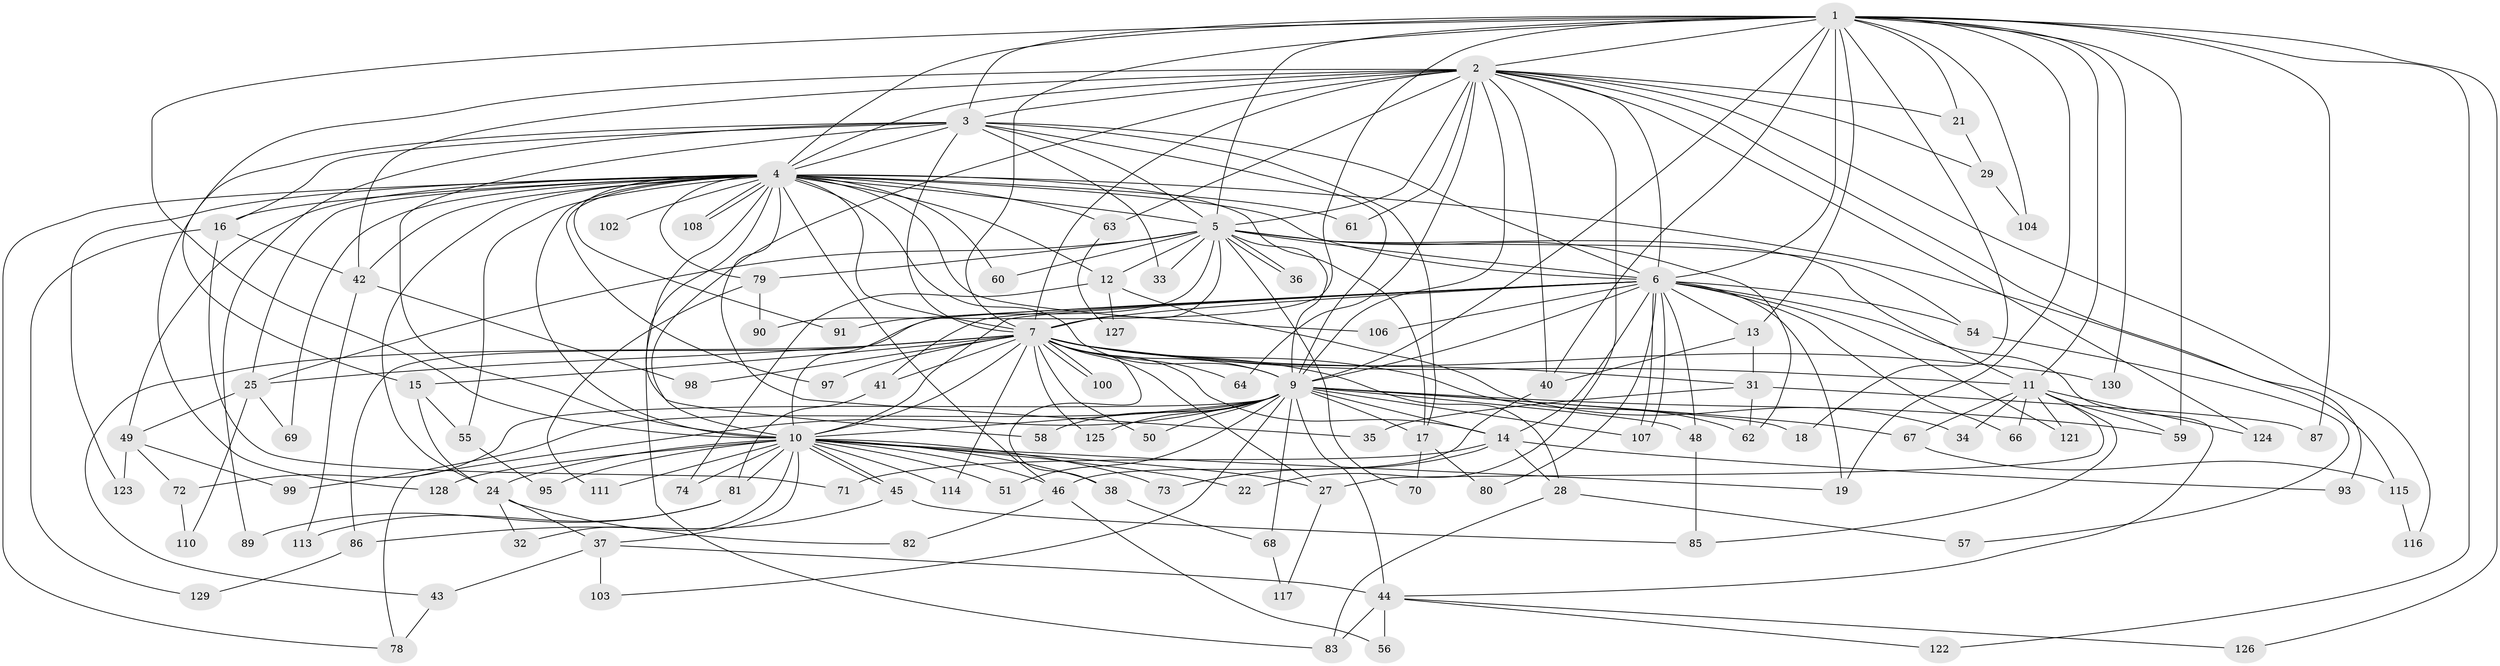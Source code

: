// original degree distribution, {21: 0.015384615384615385, 22: 0.007692307692307693, 14: 0.007692307692307693, 20: 0.007692307692307693, 23: 0.007692307692307693, 30: 0.007692307692307693, 28: 0.015384615384615385, 27: 0.007692307692307693, 9: 0.007692307692307693, 5: 0.046153846153846156, 4: 0.11538461538461539, 7: 0.007692307692307693, 2: 0.5153846153846153, 3: 0.2153846153846154, 6: 0.015384615384615385}
// Generated by graph-tools (version 1.1) at 2025/41/03/06/25 10:41:32]
// undirected, 105 vertices, 244 edges
graph export_dot {
graph [start="1"]
  node [color=gray90,style=filled];
  1 [super="+26"];
  2 [super="+52"];
  3;
  4 [super="+8"];
  5 [super="+23"];
  6 [super="+20"];
  7 [super="+105"];
  9 [super="+109"];
  10 [super="+92"];
  11 [super="+47"];
  12;
  13 [super="+120"];
  14;
  15 [super="+30"];
  16 [super="+76"];
  17 [super="+53"];
  18;
  19 [super="+96"];
  21;
  22;
  24;
  25 [super="+75"];
  27;
  28;
  29;
  31;
  32;
  33;
  34;
  35;
  36;
  37;
  38 [super="+39"];
  40;
  41;
  42 [super="+77"];
  43;
  44 [super="+119"];
  45 [super="+94"];
  46 [super="+65"];
  48;
  49;
  50;
  51;
  54;
  55;
  56;
  57;
  58;
  59 [super="+101"];
  60;
  61;
  62 [super="+88"];
  63;
  64;
  66;
  67;
  68;
  69;
  70;
  71;
  72;
  73;
  74;
  78 [super="+112"];
  79;
  80;
  81;
  82;
  83 [super="+84"];
  85;
  86;
  87;
  89;
  90;
  91;
  93;
  95;
  97;
  98;
  99;
  100;
  102;
  103;
  104;
  106;
  107 [super="+118"];
  108;
  110;
  111;
  113;
  114;
  115;
  116;
  117;
  121;
  122;
  123;
  124;
  125;
  126;
  127;
  128;
  129;
  130;
  1 -- 2;
  1 -- 3;
  1 -- 4 [weight=2];
  1 -- 5;
  1 -- 6;
  1 -- 7;
  1 -- 9;
  1 -- 10 [weight=2];
  1 -- 13;
  1 -- 18;
  1 -- 19;
  1 -- 21;
  1 -- 40;
  1 -- 87;
  1 -- 90;
  1 -- 104;
  1 -- 126;
  1 -- 130;
  1 -- 122;
  1 -- 11;
  1 -- 59;
  2 -- 3;
  2 -- 4 [weight=2];
  2 -- 5;
  2 -- 6;
  2 -- 7;
  2 -- 9;
  2 -- 10;
  2 -- 15;
  2 -- 21;
  2 -- 22;
  2 -- 29;
  2 -- 40;
  2 -- 42;
  2 -- 61;
  2 -- 63;
  2 -- 93;
  2 -- 116;
  2 -- 124;
  2 -- 64;
  3 -- 4 [weight=2];
  3 -- 5;
  3 -- 6;
  3 -- 7;
  3 -- 9;
  3 -- 10;
  3 -- 16;
  3 -- 17;
  3 -- 33;
  3 -- 89;
  3 -- 128;
  4 -- 5 [weight=3];
  4 -- 6 [weight=3];
  4 -- 7 [weight=2];
  4 -- 9 [weight=2];
  4 -- 10 [weight=2];
  4 -- 25;
  4 -- 35;
  4 -- 55;
  4 -- 58;
  4 -- 60;
  4 -- 102 [weight=2];
  4 -- 108;
  4 -- 108;
  4 -- 115;
  4 -- 123;
  4 -- 69;
  4 -- 12;
  4 -- 78;
  4 -- 79;
  4 -- 16 [weight=2];
  4 -- 24;
  4 -- 91;
  4 -- 97;
  4 -- 42;
  4 -- 106;
  4 -- 46;
  4 -- 49;
  4 -- 61;
  4 -- 63;
  4 -- 17;
  4 -- 83;
  5 -- 6;
  5 -- 7;
  5 -- 9;
  5 -- 10;
  5 -- 11;
  5 -- 12;
  5 -- 33;
  5 -- 36;
  5 -- 36;
  5 -- 54;
  5 -- 60;
  5 -- 62;
  5 -- 70;
  5 -- 79;
  5 -- 25;
  6 -- 7;
  6 -- 9;
  6 -- 10;
  6 -- 13;
  6 -- 14;
  6 -- 19;
  6 -- 41;
  6 -- 48;
  6 -- 54;
  6 -- 66;
  6 -- 80;
  6 -- 86;
  6 -- 91;
  6 -- 106;
  6 -- 107;
  6 -- 107;
  6 -- 121;
  6 -- 44;
  7 -- 9;
  7 -- 10;
  7 -- 11;
  7 -- 15;
  7 -- 25;
  7 -- 27;
  7 -- 28;
  7 -- 31;
  7 -- 38 [weight=2];
  7 -- 41;
  7 -- 43;
  7 -- 50;
  7 -- 62;
  7 -- 64;
  7 -- 97;
  7 -- 98;
  7 -- 100;
  7 -- 100;
  7 -- 114;
  7 -- 125;
  7 -- 130;
  7 -- 14;
  9 -- 10;
  9 -- 14;
  9 -- 17;
  9 -- 18;
  9 -- 44;
  9 -- 48;
  9 -- 50;
  9 -- 51;
  9 -- 58;
  9 -- 59;
  9 -- 67;
  9 -- 68;
  9 -- 72;
  9 -- 78;
  9 -- 99;
  9 -- 103;
  9 -- 125;
  9 -- 107;
  10 -- 22;
  10 -- 24;
  10 -- 32;
  10 -- 37;
  10 -- 38;
  10 -- 45;
  10 -- 45;
  10 -- 51;
  10 -- 73;
  10 -- 74;
  10 -- 81;
  10 -- 95;
  10 -- 111;
  10 -- 128;
  10 -- 46;
  10 -- 27;
  10 -- 114;
  10 -- 19;
  11 -- 27;
  11 -- 34;
  11 -- 59;
  11 -- 66;
  11 -- 85;
  11 -- 124;
  11 -- 67;
  11 -- 121;
  12 -- 34;
  12 -- 74;
  12 -- 127;
  13 -- 31;
  13 -- 40;
  14 -- 28;
  14 -- 71;
  14 -- 73;
  14 -- 93;
  15 -- 55;
  15 -- 24;
  16 -- 71;
  16 -- 129;
  16 -- 42;
  17 -- 80;
  17 -- 70;
  21 -- 29;
  24 -- 32;
  24 -- 37;
  24 -- 82;
  25 -- 49;
  25 -- 69;
  25 -- 110;
  27 -- 117;
  28 -- 57;
  28 -- 83;
  29 -- 104;
  31 -- 35;
  31 -- 87;
  31 -- 62;
  37 -- 43;
  37 -- 103;
  37 -- 44;
  38 -- 68;
  40 -- 46;
  41 -- 81;
  42 -- 113;
  42 -- 98;
  43 -- 78;
  44 -- 56;
  44 -- 83;
  44 -- 122;
  44 -- 126;
  45 -- 86;
  45 -- 85;
  46 -- 56;
  46 -- 82;
  48 -- 85;
  49 -- 72;
  49 -- 99;
  49 -- 123;
  54 -- 57;
  55 -- 95;
  63 -- 127;
  67 -- 115;
  68 -- 117;
  72 -- 110;
  79 -- 90;
  79 -- 111;
  81 -- 89;
  81 -- 113;
  86 -- 129;
  115 -- 116;
}
